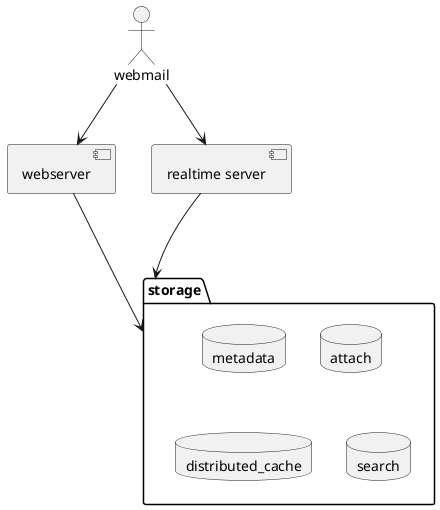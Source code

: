@startuml
actor webmail
[webserver]
[realtime server]
webmail -d-> [webserver]
webmail -d-> [realtime server]
package storage{
    database metadata
    database attach
    database distributed_cache
    database search
}

[webserver] -d-> storage
[realtime server] -d--> storage

@enduml